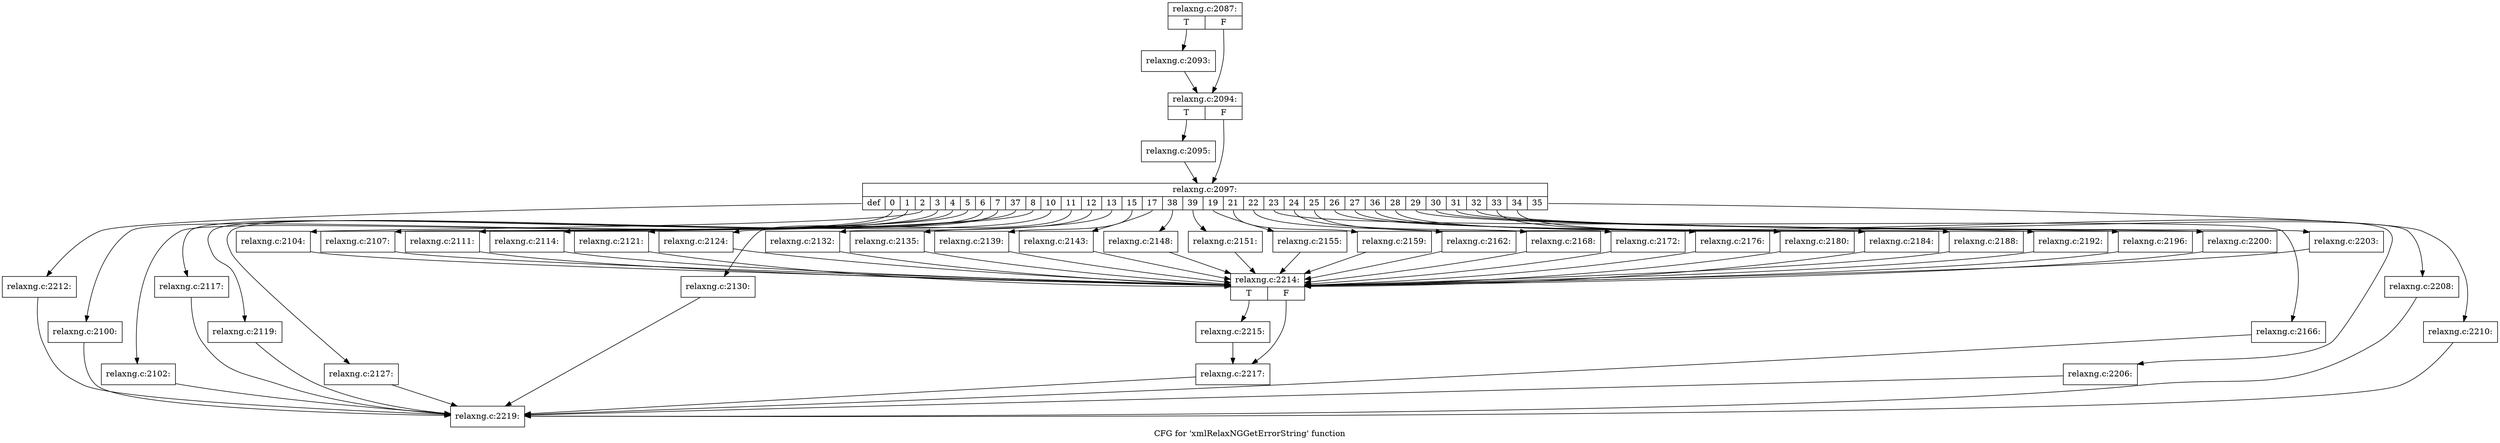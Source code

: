 digraph "CFG for 'xmlRelaxNGGetErrorString' function" {
	label="CFG for 'xmlRelaxNGGetErrorString' function";

	Node0x3e1a440 [shape=record,label="{relaxng.c:2087:|{<s0>T|<s1>F}}"];
	Node0x3e1a440:s0 -> Node0x3e229a0;
	Node0x3e1a440:s1 -> Node0x3e229f0;
	Node0x3e229a0 [shape=record,label="{relaxng.c:2093:}"];
	Node0x3e229a0 -> Node0x3e229f0;
	Node0x3e229f0 [shape=record,label="{relaxng.c:2094:|{<s0>T|<s1>F}}"];
	Node0x3e229f0:s0 -> Node0x3e22eb0;
	Node0x3e229f0:s1 -> Node0x3e22f00;
	Node0x3e22eb0 [shape=record,label="{relaxng.c:2095:}"];
	Node0x3e22eb0 -> Node0x3e22f00;
	Node0x3e22f00 [shape=record,label="{relaxng.c:2097:|{<s0>def|<s1>0|<s2>1|<s3>2|<s4>3|<s5>4|<s6>5|<s7>6|<s8>7|<s9>37|<s10>8|<s11>10|<s12>11|<s13>12|<s14>13|<s15>15|<s16>17|<s17>38|<s18>39|<s19>19|<s20>21|<s21>22|<s22>23|<s23>24|<s24>25|<s25>26|<s26>27|<s27>36|<s28>28|<s29>29|<s30>30|<s31>31|<s32>32|<s33>33|<s34>34|<s35>35}}"];
	Node0x3e22f00:s0 -> Node0x3e23610;
	Node0x3e22f00:s1 -> Node0x3e23950;
	Node0x3e22f00:s2 -> Node0x3e23ae0;
	Node0x3e22f00:s3 -> Node0x3e24440;
	Node0x3e22f00:s4 -> Node0x3e24770;
	Node0x3e22f00:s5 -> Node0x3e251d0;
	Node0x3e22f00:s6 -> Node0x3e256d0;
	Node0x3e22f00:s7 -> Node0x3e25ba0;
	Node0x3e22f00:s8 -> Node0x3e25f50;
	Node0x3e22f00:s9 -> Node0x3e26300;
	Node0x3e22f00:s10 -> Node0x3e26800;
	Node0x3e22f00:s11 -> Node0x3e26cd0;
	Node0x3e22f00:s12 -> Node0x3e273e0;
	Node0x3e22f00:s13 -> Node0x3e27810;
	Node0x3e22f00:s14 -> Node0x3e27d60;
	Node0x3e22f00:s15 -> Node0x3e28360;
	Node0x3e22f00:s16 -> Node0x3e288b0;
	Node0x3e22f00:s17 -> Node0x3e28ec0;
	Node0x3e22f00:s18 -> Node0x3e29410;
	Node0x3e22f00:s19 -> Node0x3e29970;
	Node0x3e22f00:s20 -> Node0x3e29ec0;
	Node0x3e22f00:s21 -> Node0x3e2a410;
	Node0x3e22f00:s22 -> Node0x3e2a960;
	Node0x3e22f00:s23 -> Node0x3e2ad90;
	Node0x3e22f00:s24 -> Node0x3e2b2f0;
	Node0x3e22f00:s25 -> Node0x3e2b840;
	Node0x3e22f00:s26 -> Node0x3e2be40;
	Node0x3e22f00:s27 -> Node0x3e2c440;
	Node0x3e22f00:s28 -> Node0x3e2c990;
	Node0x3e22f00:s29 -> Node0x3e2cef0;
	Node0x3e22f00:s30 -> Node0x3e2d440;
	Node0x3e22f00:s31 -> Node0x3e2d990;
	Node0x3e22f00:s32 -> Node0x3e2dee0;
	Node0x3e22f00:s33 -> Node0x3e2e470;
	Node0x3e22f00:s34 -> Node0x3e270f0;
	Node0x3e22f00:s35 -> Node0x3e2f950;
	Node0x3e23950 [shape=record,label="{relaxng.c:2100:}"];
	Node0x3e23950 -> Node0x3e1a790;
	Node0x3e23ae0 [shape=record,label="{relaxng.c:2102:}"];
	Node0x3e23ae0 -> Node0x3e1a790;
	Node0x3e24440 [shape=record,label="{relaxng.c:2104:}"];
	Node0x3e24440 -> Node0x3e23530;
	Node0x3e24770 [shape=record,label="{relaxng.c:2107:}"];
	Node0x3e24770 -> Node0x3e23530;
	Node0x3e251d0 [shape=record,label="{relaxng.c:2111:}"];
	Node0x3e251d0 -> Node0x3e23530;
	Node0x3e256d0 [shape=record,label="{relaxng.c:2114:}"];
	Node0x3e256d0 -> Node0x3e23530;
	Node0x3e25ba0 [shape=record,label="{relaxng.c:2117:}"];
	Node0x3e25ba0 -> Node0x3e1a790;
	Node0x3e25f50 [shape=record,label="{relaxng.c:2119:}"];
	Node0x3e25f50 -> Node0x3e1a790;
	Node0x3e26300 [shape=record,label="{relaxng.c:2121:}"];
	Node0x3e26300 -> Node0x3e23530;
	Node0x3e26800 [shape=record,label="{relaxng.c:2124:}"];
	Node0x3e26800 -> Node0x3e23530;
	Node0x3e26cd0 [shape=record,label="{relaxng.c:2127:}"];
	Node0x3e26cd0 -> Node0x3e1a790;
	Node0x3e273e0 [shape=record,label="{relaxng.c:2130:}"];
	Node0x3e273e0 -> Node0x3e1a790;
	Node0x3e27810 [shape=record,label="{relaxng.c:2132:}"];
	Node0x3e27810 -> Node0x3e23530;
	Node0x3e27d60 [shape=record,label="{relaxng.c:2135:}"];
	Node0x3e27d60 -> Node0x3e23530;
	Node0x3e28360 [shape=record,label="{relaxng.c:2139:}"];
	Node0x3e28360 -> Node0x3e23530;
	Node0x3e288b0 [shape=record,label="{relaxng.c:2143:}"];
	Node0x3e288b0 -> Node0x3e23530;
	Node0x3e28ec0 [shape=record,label="{relaxng.c:2148:}"];
	Node0x3e28ec0 -> Node0x3e23530;
	Node0x3e29410 [shape=record,label="{relaxng.c:2151:}"];
	Node0x3e29410 -> Node0x3e23530;
	Node0x3e29970 [shape=record,label="{relaxng.c:2155:}"];
	Node0x3e29970 -> Node0x3e23530;
	Node0x3e29ec0 [shape=record,label="{relaxng.c:2159:}"];
	Node0x3e29ec0 -> Node0x3e23530;
	Node0x3e2a410 [shape=record,label="{relaxng.c:2162:}"];
	Node0x3e2a410 -> Node0x3e23530;
	Node0x3e2a960 [shape=record,label="{relaxng.c:2166:}"];
	Node0x3e2a960 -> Node0x3e1a790;
	Node0x3e2ad90 [shape=record,label="{relaxng.c:2168:}"];
	Node0x3e2ad90 -> Node0x3e23530;
	Node0x3e2b2f0 [shape=record,label="{relaxng.c:2172:}"];
	Node0x3e2b2f0 -> Node0x3e23530;
	Node0x3e2b840 [shape=record,label="{relaxng.c:2176:}"];
	Node0x3e2b840 -> Node0x3e23530;
	Node0x3e2be40 [shape=record,label="{relaxng.c:2180:}"];
	Node0x3e2be40 -> Node0x3e23530;
	Node0x3e2c440 [shape=record,label="{relaxng.c:2184:}"];
	Node0x3e2c440 -> Node0x3e23530;
	Node0x3e2c990 [shape=record,label="{relaxng.c:2188:}"];
	Node0x3e2c990 -> Node0x3e23530;
	Node0x3e2cef0 [shape=record,label="{relaxng.c:2192:}"];
	Node0x3e2cef0 -> Node0x3e23530;
	Node0x3e2d440 [shape=record,label="{relaxng.c:2196:}"];
	Node0x3e2d440 -> Node0x3e23530;
	Node0x3e2d990 [shape=record,label="{relaxng.c:2200:}"];
	Node0x3e2d990 -> Node0x3e23530;
	Node0x3e2dee0 [shape=record,label="{relaxng.c:2203:}"];
	Node0x3e2dee0 -> Node0x3e23530;
	Node0x3e2e470 [shape=record,label="{relaxng.c:2206:}"];
	Node0x3e2e470 -> Node0x3e1a790;
	Node0x3e270f0 [shape=record,label="{relaxng.c:2208:}"];
	Node0x3e270f0 -> Node0x3e1a790;
	Node0x3e2f950 [shape=record,label="{relaxng.c:2210:}"];
	Node0x3e2f950 -> Node0x3e1a790;
	Node0x3e23610 [shape=record,label="{relaxng.c:2212:}"];
	Node0x3e23610 -> Node0x3e1a790;
	Node0x3e23530 [shape=record,label="{relaxng.c:2214:|{<s0>T|<s1>F}}"];
	Node0x3e23530:s0 -> Node0x3e30220;
	Node0x3e23530:s1 -> Node0x3e30270;
	Node0x3e30220 [shape=record,label="{relaxng.c:2215:}"];
	Node0x3e30220 -> Node0x3e30270;
	Node0x3e30270 [shape=record,label="{relaxng.c:2217:}"];
	Node0x3e30270 -> Node0x3e1a790;
	Node0x3e1a790 [shape=record,label="{relaxng.c:2219:}"];
}
